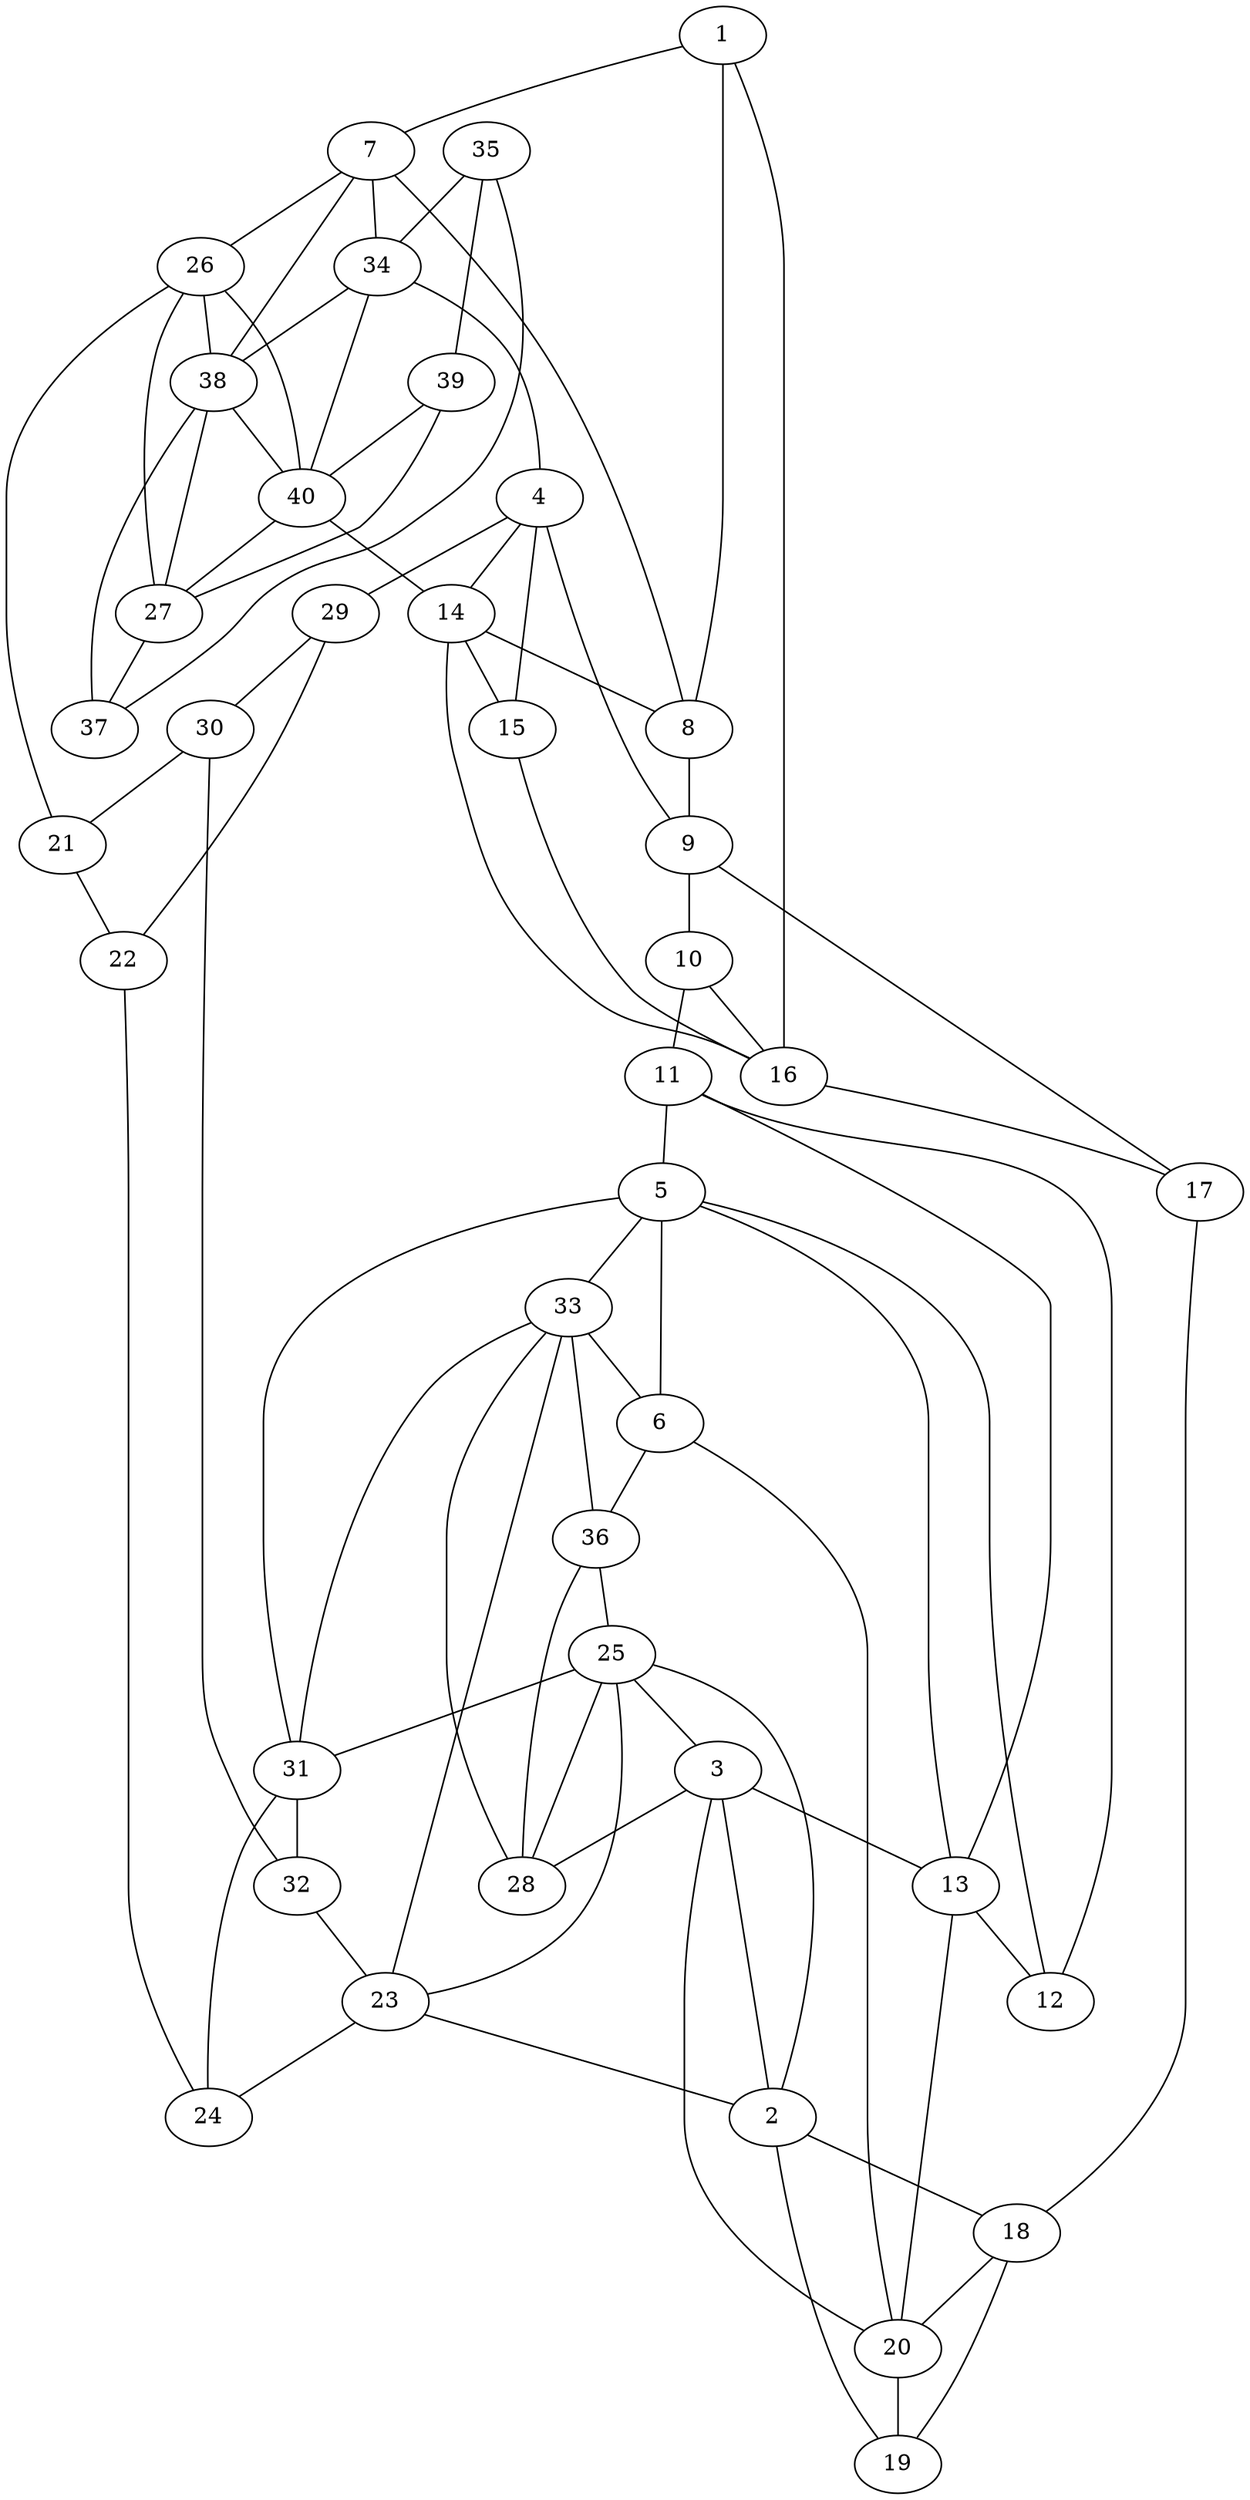 graph pdb1m9d {
	1	 [aaLength=14,
		sequence=VPKTAENFRALSTG,
		type=0];
	7	 [aaLength=16,
		sequence=SPRTLNAWVKVVEEKA,
		type=0];
	1 -- 7	 [distance0="36.36624",
		frequency=1,
		type0=2];
	16	 [aaLength=11,
		sequence=TPQDLNTMLNT,
		type=0];
	1 -- 16	 [distance0="39.0014",
		frequency=1,
		type0=3];
	8	 [aaLength=10,
		sequence=EVIPMFSALS,
		type=0];
	1 -- 8	 [distance0="28.53425",
		frequency=1,
		type0=1];
	2	 [aaLength=5,
		sequence=TEWLD,
		type=0];
	18	 [aaLength=6,
		sequence=RGSDIA,
		type=0];
	2 -- 18	 [distance0="20.87361",
		frequency=1,
		type0=2];
	19	 [aaLength=11,
		sequence=TLQEQIGWMTH,
		type=0];
	2 -- 19	 [distance0="17.81216",
		frequency=1,
		type0=1];
	25	 [aaLength=5,
		sequence=VFGKV,
		type=1];
	2 -- 25	 [distance0="4.0",
		frequency=1,
		type0=4];
	3	 [aaLength=10,
		sequence=GMNIVEAMER,
		type=0];
	3 -- 2	 [distance0="20.93011",
		frequency=1,
		type0=1];
	13	 [aaLength=21,
		sequence=PVGEIYKRWIILGLNKIVRMY,
		type=0];
	3 -- 13	 [distance0="23.71372",
		frequency=1,
		type0=3];
	20	 [aaLength=22,
		sequence=PVGEIYKRWIILGLNKIVRMYS,
		type=0];
	3 -- 20	 [distance0="21.71167",
		frequency=1,
		type0=2];
	28	 [aaLength=8,
		sequence=ITIADCGQ,
		type=1];
	3 -- 28	 [distance0="11.0",
		frequency=1,
		type0=4];
	4	 [aaLength=14,
		sequence=VPKTAENFRALSTG,
		type=0];
	14	 [aaLength=15,
		sequence=SPRTLNAWVKVVEEK,
		type=0];
	4 -- 14	 [distance0="39.8586",
		frequency=1,
		type0=2];
	9	 [aaLength=11,
		sequence=TPQDLNTMLNT,
		type=0];
	4 -- 9	 [distance0="39.91012",
		frequency=1,
		type0=3];
	15	 [aaLength=9,
		sequence=EVIPMFSAL,
		type=0];
	4 -- 15	 [distance0="31.94583",
		frequency=1,
		type0=1];
	29	 [aaLength=5,
		sequence=FHRII,
		type=1];
	4 -- 29	 [distance0="10.0",
		frequency=1,
		type0=4];
	5	 [aaLength=5,
		sequence=TEWLD,
		type=0];
	12	 [aaLength=10,
		sequence=TLQEQIGWMT,
		type=0];
	5 -- 12	 [distance0="14.5925",
		frequency=1,
		type0=1];
	5 -- 13	 [distance0="19.65562",
		frequency=1,
		type0=2];
	33	 [aaLength=7,
		sequence=VFGKVKE,
		type=1];
	5 -- 33	 [distance0="4.0",
		frequency=1,
		type0=4];
	6	 [aaLength=10,
		sequence=GMNIVEAMER,
		type=0];
	6 -- 5	 [distance0="23.43332",
		frequency=1,
		type0=3];
	6 -- 20	 [distance0="22.19325",
		frequency=1,
		type0=1];
	36	 [aaLength=8,
		sequence=ITIADCGQ,
		type=1];
	6 -- 36	 [distance0="11.0",
		frequency=1,
		type0=4];
	7 -- 8	 [distance0="20.54717",
		distance1="3.0",
		frequency=2,
		type0=1,
		type1=4];
	26	 [aaLength=10,
		sequence=EPLGRVSFEL,
		type=1];
	7 -- 26	 [distance0="32.74291",
		frequency=1,
		type0=2];
	34	 [aaLength=10,
		sequence=EPLGRVSFEL,
		type=1];
	7 -- 34	 [distance0="32.74291",
		frequency=1,
		type0=3];
	8 -- 9	 [distance0="19.17477",
		distance1="3.0",
		frequency=2,
		type0=1,
		type1=4];
	10	 [aaLength=23,
		sequence=HQAAMQMLKETINEEAAEWDRTH,
		type=0];
	9 -- 10	 [distance0="18.08947",
		distance1="3.0",
		frequency=2,
		type0=1,
		type1=4];
	17	 [aaLength=23,
		sequence=HQAAMQMLKETINEEAAEWDRTH,
		type=0];
	9 -- 17	 [distance0="31.02187",
		frequency=1,
		type0=3];
	10 -- 16	 [distance0="30.8573",
		frequency=1,
		type0=3];
	11	 [aaLength=6,
		sequence=RGSDIA,
		type=0];
	10 -- 11	 [distance0="15.0",
		frequency=1,
		type0=4];
	11 -- 5	 [distance0="20.12784",
		frequency=1,
		type0=2];
	11 -- 12	 [distance0="13.98547",
		distance1="4.0",
		frequency=2,
		type0=1,
		type1=4];
	11 -- 13	 [distance0="28.44982",
		frequency=1,
		type0=3];
	13 -- 12	 [distance0="17.89478",
		frequency=1,
		type0=2];
	13 -- 20	 [distance0="11.49568",
		frequency=1,
		type0=1];
	14 -- 16	 [distance0="33.64728",
		frequency=1,
		type0=2];
	14 -- 8	 [distance0="38.17802",
		frequency=1,
		type0=3];
	14 -- 15	 [distance0="20.4333",
		distance1="4.0",
		frequency=2,
		type0=1,
		type1=4];
	15 -- 16	 [distance0="19.60383",
		distance1="4.0",
		frequency=2,
		type0=1,
		type1=4];
	16 -- 17	 [distance0="17.87045",
		distance1="3.0",
		frequency=2,
		type0=1,
		type1=4];
	17 -- 18	 [distance0="15.0",
		frequency=1,
		type0=4];
	18 -- 19	 [distance0="16.66641",
		distance1="4.0",
		frequency=2,
		type0=1,
		type1=4];
	18 -- 20	 [distance0="28.50663",
		frequency=1,
		type0=3];
	20 -- 19	 [distance0="19.56797",
		frequency=1,
		type0=2];
	21	 [aaLength=3,
		sequence=RII,
		type=1];
	22	 [aaLength=4,
		sequence=MCQG,
		type=1];
	21 -- 22	 [distance0="6.0",
		distance1="3.0",
		frequency=2,
		type0=2,
		type1=4];
	24	 [aaLength=4,
		sequence=ILSM,
		type=1];
	22 -- 24	 [distance0="32.0",
		frequency=1,
		type0=4];
	23	 [aaLength=4,
		sequence=FFIC,
		type=1];
	23 -- 2	 [distance0="3.0",
		frequency=1,
		type0=4];
	23 -- 24	 [distance0="15.0",
		frequency=1,
		type0=2];
	25 -- 3	 [distance0="2.0",
		frequency=1,
		type0=4];
	25 -- 23	 [distance0="16.0",
		frequency=1,
		type0=2];
	31	 [aaLength=4,
		sequence=FFIC,
		type=1];
	25 -- 31	 [distance0="16.0",
		frequency=1,
		type0=3];
	26 -- 21	 [distance0="30.0",
		frequency=1,
		type0=4];
	38	 [aaLength=3,
		sequence=MVH,
		type=1];
	26 -- 38	 [distance0="5.0",
		frequency=1,
		type0=2];
	27	 [aaLength=8,
		sequence=TVFFDIAV,
		type=1];
	27 -- 26	 [distance0="2.0",
		frequency=1,
		type0=4];
	37	 [aaLength=3,
		sequence=IVQ,
		type=1];
	27 -- 37	 [distance0="3.0",
		frequency=1,
		type0=2];
	28 -- 25	 [distance0="28.0",
		frequency=1,
		type0=2];
	28 -- 33	 [distance0="28.0",
		frequency=1,
		type0=3];
	28 -- 36	 [distance0="0.0",
		frequency=1,
		type0=1];
	29 -- 22	 [distance0="8.0",
		frequency=1,
		type0=2];
	30	 [aaLength=4,
		sequence=MCQG,
		type=1];
	29 -- 30	 [distance0="8.0",
		distance1="3.0",
		frequency=2,
		type0=3,
		type1=4];
	30 -- 21	 [distance0="6.0",
		frequency=1,
		type0=2];
	32	 [aaLength=4,
		sequence=ILSM,
		type=1];
	30 -- 32	 [distance0="32.0",
		frequency=1,
		type0=4];
	31 -- 5	 [distance0="3.0",
		frequency=1,
		type0=4];
	31 -- 24	 [distance0="15.0",
		frequency=1,
		type0=2];
	31 -- 32	 [distance0="15.0",
		frequency=1,
		type0=3];
	32 -- 23	 [distance0="15.0",
		frequency=1,
		type0=2];
	33 -- 6	 [distance0="0.0",
		frequency=1,
		type0=5];
	33 -- 23	 [distance0="16.0",
		frequency=1,
		type0=2];
	33 -- 31	 [distance0="16.0",
		frequency=1,
		type0=3];
	34 -- 4	 [distance0="4.0",
		frequency=1,
		type0=4];
	34 -- 38	 [distance0="5.0",
		frequency=1,
		type0=2];
	40	 [aaLength=3,
		sequence=MVH,
		type=1];
	34 -- 40	 [distance0="5.0",
		frequency=1,
		type0=3];
	35	 [aaLength=8,
		sequence=TVFFDIAV,
		type=1];
	35 -- 34	 [distance0="2.0",
		frequency=1,
		type0=4];
	35 -- 37	 [distance0="3.0",
		frequency=1,
		type0=2];
	39	 [aaLength=3,
		sequence=IVQ,
		type=1];
	35 -- 39	 [distance0="3.0",
		frequency=1,
		type0=3];
	36 -- 25	 [distance0="28.0",
		frequency=1,
		type0=2];
	36 -- 33	 [distance0="28.0",
		frequency=1,
		type0=3];
	37 -- 38	 [distance0="5.0",
		frequency=1,
		type0=4];
	38 -- 7	 [distance0="3.0",
		frequency=1,
		type0=4];
	38 -- 27	 [distance0="5.0",
		frequency=1,
		type0=3];
	38 -- 40	 [distance0="0.0",
		frequency=1,
		type0=1];
	39 -- 27	 [distance0="3.0",
		frequency=1,
		type0=2];
	39 -- 40	 [distance0="5.0",
		frequency=1,
		type0=4];
	40 -- 14	 [distance0="3.0",
		frequency=1,
		type0=4];
	40 -- 26	 [distance0="5.0",
		frequency=1,
		type0=2];
	40 -- 27	 [distance0="5.0",
		frequency=1,
		type0=3];
}
